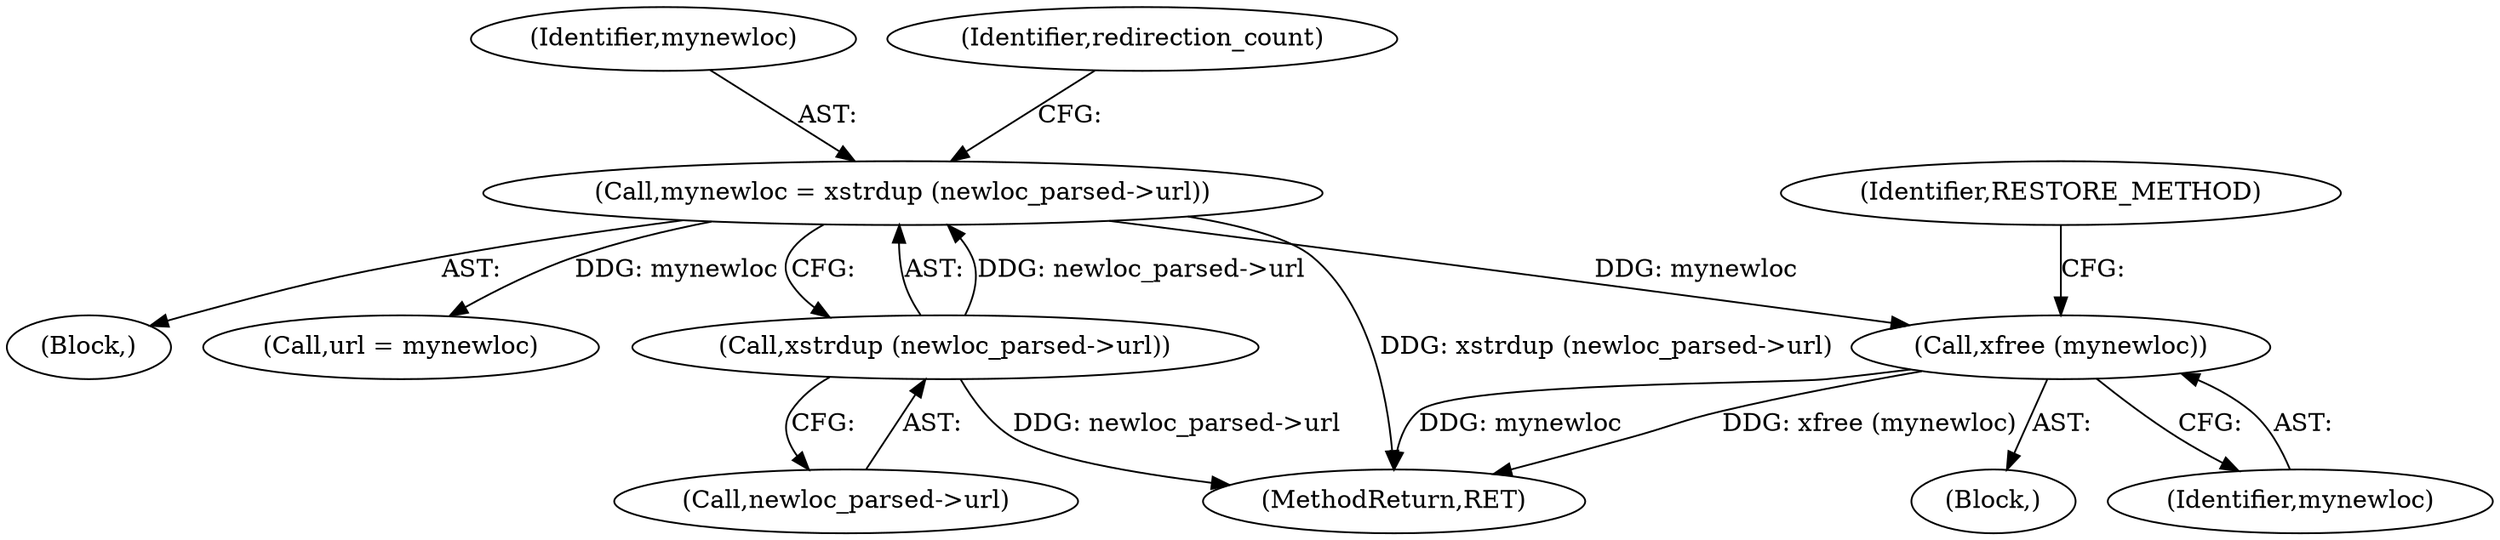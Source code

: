 digraph "0_savannah_e996e322ffd42aaa051602da182d03178d0f13e1_0@API" {
"1000516" [label="(Call,xfree (mynewloc))"];
"1000484" [label="(Call,mynewloc = xstrdup (newloc_parsed->url))"];
"1000486" [label="(Call,xstrdup (newloc_parsed->url))"];
"1000518" [label="(Identifier,RESTORE_METHOD)"];
"1000484" [label="(Call,mynewloc = xstrdup (newloc_parsed->url))"];
"1000485" [label="(Identifier,mynewloc)"];
"1000487" [label="(Call,newloc_parsed->url)"];
"1000516" [label="(Call,xfree (mynewloc))"];
"1000400" [label="(Block,)"];
"1000497" [label="(Block,)"];
"1000517" [label="(Identifier,mynewloc)"];
"1000493" [label="(Identifier,redirection_count)"];
"1000525" [label="(Call,url = mynewloc)"];
"1000486" [label="(Call,xstrdup (newloc_parsed->url))"];
"1000711" [label="(MethodReturn,RET)"];
"1000516" -> "1000497"  [label="AST: "];
"1000516" -> "1000517"  [label="CFG: "];
"1000517" -> "1000516"  [label="AST: "];
"1000518" -> "1000516"  [label="CFG: "];
"1000516" -> "1000711"  [label="DDG: xfree (mynewloc)"];
"1000516" -> "1000711"  [label="DDG: mynewloc"];
"1000484" -> "1000516"  [label="DDG: mynewloc"];
"1000484" -> "1000400"  [label="AST: "];
"1000484" -> "1000486"  [label="CFG: "];
"1000485" -> "1000484"  [label="AST: "];
"1000486" -> "1000484"  [label="AST: "];
"1000493" -> "1000484"  [label="CFG: "];
"1000484" -> "1000711"  [label="DDG: xstrdup (newloc_parsed->url)"];
"1000486" -> "1000484"  [label="DDG: newloc_parsed->url"];
"1000484" -> "1000525"  [label="DDG: mynewloc"];
"1000486" -> "1000487"  [label="CFG: "];
"1000487" -> "1000486"  [label="AST: "];
"1000486" -> "1000711"  [label="DDG: newloc_parsed->url"];
}
